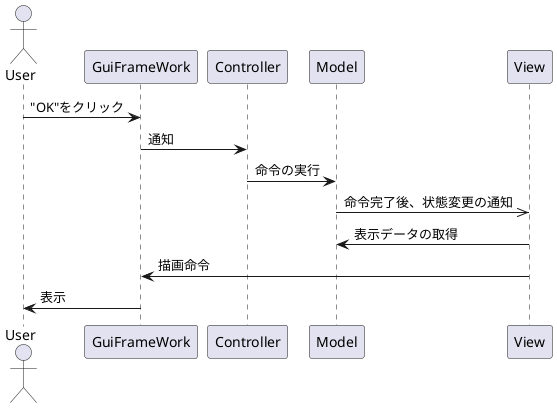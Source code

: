 @startuml

actor "User" as user 

user            ->  GuiFrameWork    : "OK"をクリック
GuiFrameWork    ->  Controller      : 通知
Controller      ->  Model           : 命令の実行
View            <<- Model           : 命令完了後、状態変更の通知
View            ->  Model           : 表示データの取得
View            ->  GuiFrameWork    : 描画命令
user            <-  GuiFrameWork    : 表示

@enduml
